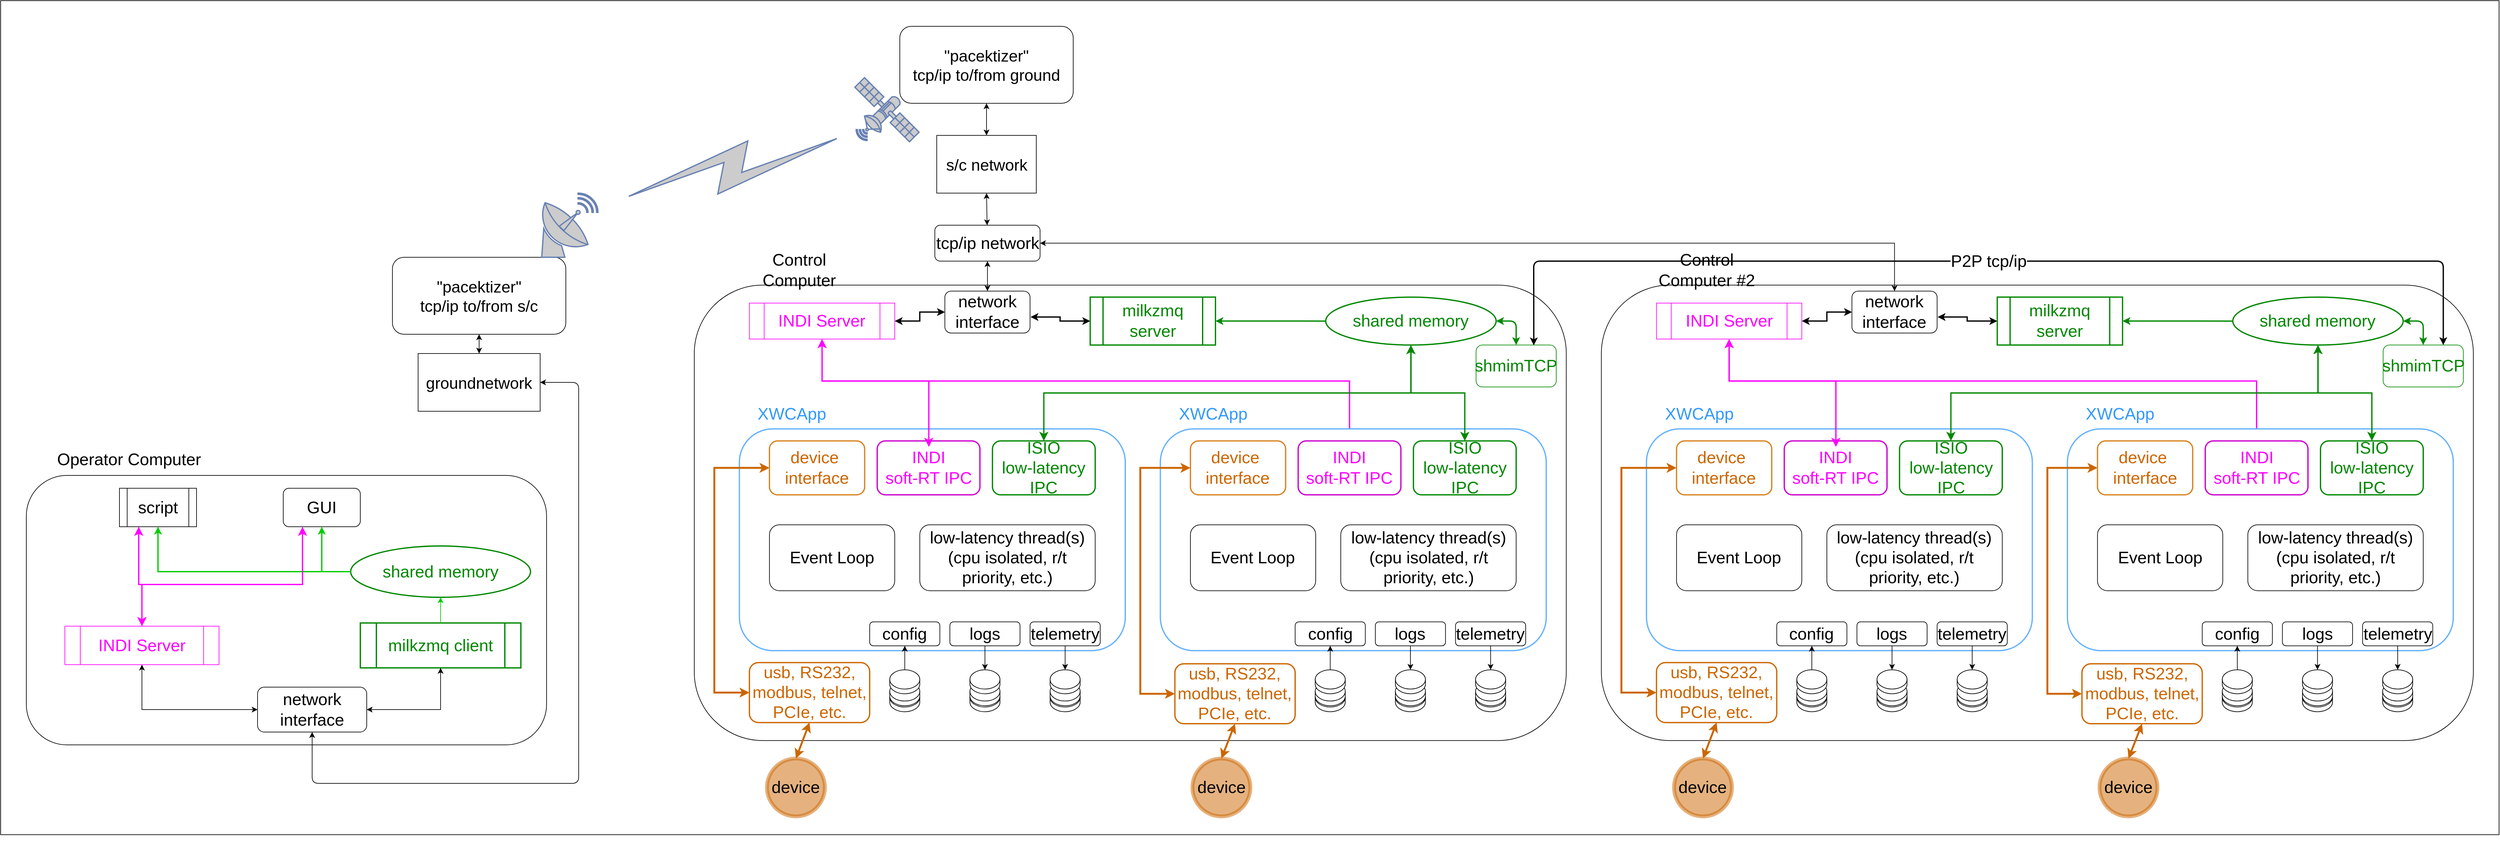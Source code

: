 <mxfile>
    <diagram id="Id8QEfdz1PkLzNvXvWUs" name="Page-1">
        <mxGraphModel dx="4196" dy="1368" grid="1" gridSize="10" guides="1" tooltips="1" connect="1" arrows="1" fold="1" page="1" pageScale="1" pageWidth="850" pageHeight="1100" math="0" shadow="0">
            <root>
                <mxCell id="0"/>
                <mxCell id="1" parent="0"/>
                <mxCell id="493" value="" style="rounded=0;whiteSpace=wrap;html=1;fontSize=10;" vertex="1" parent="1">
                    <mxGeometry x="-1310" y="190" width="3890" height="1300" as="geometry"/>
                </mxCell>
                <mxCell id="2" value="&lt;font style=&quot;font-size: 25px;&quot;&gt;&quot;pacektizer&quot;&lt;br style=&quot;font-size: 25px;&quot;&gt;tcp/ip to/from s/c&lt;/font&gt;" style="rounded=1;whiteSpace=wrap;html=1;fontSize=25;" vertex="1" parent="1">
                    <mxGeometry x="-700" y="590" width="270" height="120" as="geometry"/>
                </mxCell>
                <mxCell id="3" value="s/c network" style="rounded=0;whiteSpace=wrap;html=1;fontSize=25;" vertex="1" parent="1">
                    <mxGeometry x="147.5" y="400" width="155" height="90" as="geometry"/>
                </mxCell>
                <mxCell id="4" value="" style="fontColor=#0066CC;verticalAlign=top;verticalLabelPosition=bottom;labelPosition=center;align=center;html=1;outlineConnect=0;fillColor=#CCCCCC;strokeColor=#6881B3;gradientColor=none;gradientDirection=north;strokeWidth=2;shape=mxgraph.networks.satellite_dish;fontSize=15;" vertex="1" parent="1">
                    <mxGeometry x="-470" y="490" width="90" height="100" as="geometry"/>
                </mxCell>
                <mxCell id="5" value="" style="fontColor=#0066CC;verticalAlign=top;verticalLabelPosition=bottom;labelPosition=center;align=center;html=1;outlineConnect=0;fillColor=#CCCCCC;strokeColor=#6881B3;gradientColor=none;gradientDirection=north;strokeWidth=2;shape=mxgraph.networks.satellite;fontSize=15;" vertex="1" parent="1">
                    <mxGeometry x="20" y="310" width="100" height="100" as="geometry"/>
                </mxCell>
                <mxCell id="6" value="&lt;font style=&quot;font-size: 25px;&quot;&gt;&quot;pacektizer&quot;&lt;br style=&quot;font-size: 25px;&quot;&gt;tcp/ip to/from ground&lt;/font&gt;" style="rounded=1;whiteSpace=wrap;html=1;fontSize=25;" vertex="1" parent="1">
                    <mxGeometry x="90" y="230" width="270" height="120" as="geometry"/>
                </mxCell>
                <mxCell id="7" value="groundnetwork" style="rounded=0;whiteSpace=wrap;html=1;fontSize=25;" vertex="1" parent="1">
                    <mxGeometry x="-660" y="740" width="190" height="90" as="geometry"/>
                </mxCell>
                <mxCell id="328" value="" style="group" vertex="1" connectable="0" parent="1">
                    <mxGeometry x="-1270" y="890" width="810" height="460" as="geometry"/>
                </mxCell>
                <mxCell id="329" value="" style="rounded=1;whiteSpace=wrap;html=1;" vertex="1" parent="328">
                    <mxGeometry y="40" width="810" height="420" as="geometry"/>
                </mxCell>
                <mxCell id="330" value="&lt;font style=&quot;font-size: 26px;&quot;&gt;network&lt;/font&gt;&lt;div&gt;&lt;font style=&quot;font-size: 26px;&quot;&gt;interface&lt;/font&gt;&lt;/div&gt;" style="rounded=1;whiteSpace=wrap;html=1;" vertex="1" parent="328">
                    <mxGeometry x="360" y="370" width="170" height="70" as="geometry"/>
                </mxCell>
                <mxCell id="331" value="&lt;font color=&quot;#ff00ff&quot; style=&quot;font-size: 26px;&quot;&gt;INDI Server&lt;/font&gt;" style="shape=process;whiteSpace=wrap;html=1;backgroundOutline=1;strokeColor=#FF00FF;" vertex="1" parent="328">
                    <mxGeometry x="60" y="275" width="240" height="60" as="geometry"/>
                </mxCell>
                <mxCell id="332" value="&lt;font style=&quot;font-size: 26px;&quot; color=&quot;#008700&quot;&gt;milkzmq client&lt;/font&gt;" style="shape=process;whiteSpace=wrap;html=1;backgroundOutline=1;strokeColor=#008700;strokeWidth=2;" vertex="1" parent="328">
                    <mxGeometry x="520" y="270" width="250" height="70" as="geometry"/>
                </mxCell>
                <mxCell id="333" value="&lt;font color=&quot;#008700&quot; style=&quot;font-size: 26px;&quot;&gt;shared memory&lt;/font&gt;" style="ellipse;whiteSpace=wrap;html=1;strokeWidth=2;strokeColor=#008700;" vertex="1" parent="328">
                    <mxGeometry x="505" y="150" width="280" height="80" as="geometry"/>
                </mxCell>
                <mxCell id="334" value="&lt;font style=&quot;font-size: 26px;&quot;&gt;Operator Computer&lt;/font&gt;" style="text;html=1;align=center;verticalAlign=middle;whiteSpace=wrap;rounded=0;" vertex="1" parent="328">
                    <mxGeometry x="30" width="260" height="30" as="geometry"/>
                </mxCell>
                <mxCell id="335" value="" style="endArrow=classic;startArrow=classic;html=1;rounded=0;exitX=1;exitY=0.5;exitDx=0;exitDy=0;entryX=0.5;entryY=1;entryDx=0;entryDy=0;" edge="1" parent="328" source="330" target="332">
                    <mxGeometry width="50" height="50" relative="1" as="geometry">
                        <mxPoint x="455" y="520" as="sourcePoint"/>
                        <mxPoint x="455" y="450" as="targetPoint"/>
                        <Array as="points">
                            <mxPoint x="645" y="405"/>
                        </Array>
                    </mxGeometry>
                </mxCell>
                <mxCell id="336" value="" style="endArrow=classic;startArrow=classic;html=1;rounded=0;exitX=0;exitY=0.5;exitDx=0;exitDy=0;entryX=0.5;entryY=1;entryDx=0;entryDy=0;" edge="1" parent="328" source="330" target="331">
                    <mxGeometry width="50" height="50" relative="1" as="geometry">
                        <mxPoint x="540" y="415" as="sourcePoint"/>
                        <mxPoint x="655" y="350" as="targetPoint"/>
                        <Array as="points">
                            <mxPoint x="180" y="405"/>
                        </Array>
                    </mxGeometry>
                </mxCell>
                <mxCell id="337" value="" style="endArrow=classic;startArrow=none;html=1;rounded=0;entryX=0.5;entryY=1;entryDx=0;entryDy=0;strokeColor=#00CC00;startFill=0;" edge="1" parent="328" source="332" target="333">
                    <mxGeometry width="50" height="50" relative="1" as="geometry">
                        <mxPoint x="790" y="590" as="sourcePoint"/>
                        <mxPoint x="840" y="540" as="targetPoint"/>
                    </mxGeometry>
                </mxCell>
                <mxCell id="338" value="&lt;font style=&quot;font-size: 26px;&quot;&gt;GUI&lt;/font&gt;" style="rounded=1;whiteSpace=wrap;html=1;" vertex="1" parent="328">
                    <mxGeometry x="400" y="60" width="120" height="60" as="geometry"/>
                </mxCell>
                <mxCell id="339" value="&lt;font style=&quot;font-size: 26px;&quot;&gt;script&lt;/font&gt;" style="shape=process;whiteSpace=wrap;html=1;backgroundOutline=1;" vertex="1" parent="328">
                    <mxGeometry x="145" y="60" width="120" height="60" as="geometry"/>
                </mxCell>
                <mxCell id="340" value="" style="endArrow=classic;startArrow=none;html=1;rounded=0;entryX=0.5;entryY=1;entryDx=0;entryDy=0;strokeColor=#00CC00;startFill=0;exitX=0;exitY=0.5;exitDx=0;exitDy=0;fillColor=#008a00;strokeWidth=2;" edge="1" parent="328" source="333">
                    <mxGeometry width="50" height="50" relative="1" as="geometry">
                        <mxPoint x="500" y="190" as="sourcePoint"/>
                        <mxPoint x="460" y="120" as="targetPoint"/>
                        <Array as="points">
                            <mxPoint x="460" y="190"/>
                        </Array>
                    </mxGeometry>
                </mxCell>
                <mxCell id="341" value="" style="endArrow=classic;startArrow=none;html=1;rounded=0;entryX=0.5;entryY=1;entryDx=0;entryDy=0;strokeColor=#00CC00;startFill=0;exitX=0;exitY=0.5;exitDx=0;exitDy=0;strokeWidth=2;" edge="1" parent="328" source="333" target="339">
                    <mxGeometry width="50" height="50" relative="1" as="geometry">
                        <mxPoint x="500" y="190" as="sourcePoint"/>
                        <mxPoint x="470" y="130" as="targetPoint"/>
                        <Array as="points">
                            <mxPoint x="205" y="190"/>
                        </Array>
                    </mxGeometry>
                </mxCell>
                <mxCell id="342" value="" style="edgeStyle=elbowEdgeStyle;elbow=vertical;endArrow=classic;html=1;curved=0;rounded=0;endSize=8;startSize=8;entryX=0.25;entryY=1;entryDx=0;entryDy=0;strokeColor=#FF00FF;strokeWidth=2;startArrow=classic;startFill=1;exitX=0.5;exitY=0;exitDx=0;exitDy=0;" edge="1" parent="328" source="331" target="339">
                    <mxGeometry width="50" height="50" relative="1" as="geometry">
                        <mxPoint x="416.5" y="300" as="sourcePoint"/>
                        <mxPoint x="203.5" y="120" as="targetPoint"/>
                        <Array as="points">
                            <mxPoint x="190" y="210"/>
                        </Array>
                    </mxGeometry>
                </mxCell>
                <mxCell id="343" value="" style="edgeStyle=elbowEdgeStyle;elbow=vertical;endArrow=classic;html=1;curved=0;rounded=0;endSize=8;startSize=8;entryX=0.25;entryY=1;entryDx=0;entryDy=0;strokeColor=#FF00FF;strokeWidth=2;startArrow=classic;startFill=1;exitX=0.5;exitY=0;exitDx=0;exitDy=0;" edge="1" parent="328" source="331" target="338">
                    <mxGeometry width="50" height="50" relative="1" as="geometry">
                        <mxPoint x="215" y="285" as="sourcePoint"/>
                        <mxPoint x="185" y="130" as="targetPoint"/>
                        <Array as="points">
                            <mxPoint x="320" y="210"/>
                        </Array>
                    </mxGeometry>
                </mxCell>
                <mxCell id="344" value="" style="endArrow=classic;startArrow=classic;html=1;fontSize=25;exitX=0.5;exitY=1;exitDx=0;exitDy=0;entryX=1;entryY=0.5;entryDx=0;entryDy=0;" edge="1" parent="1" source="330" target="7">
                    <mxGeometry width="50" height="50" relative="1" as="geometry">
                        <mxPoint x="-290" y="930" as="sourcePoint"/>
                        <mxPoint x="-240" y="880" as="targetPoint"/>
                        <Array as="points">
                            <mxPoint x="-825" y="1410"/>
                            <mxPoint x="-410" y="1410"/>
                            <mxPoint x="-410" y="1080"/>
                            <mxPoint x="-410" y="785"/>
                        </Array>
                    </mxGeometry>
                </mxCell>
                <mxCell id="345" value="" style="endArrow=classic;startArrow=classic;html=1;fontSize=25;entryX=0.5;entryY=1;entryDx=0;entryDy=0;" edge="1" parent="1" source="7" target="2">
                    <mxGeometry width="50" height="50" relative="1" as="geometry">
                        <mxPoint x="-290" y="930" as="sourcePoint"/>
                        <mxPoint x="-240" y="880" as="targetPoint"/>
                    </mxGeometry>
                </mxCell>
                <mxCell id="346" value="" style="endArrow=classic;startArrow=classic;html=1;fontSize=25;entryX=0.5;entryY=1;entryDx=0;entryDy=0;exitX=0.5;exitY=0;exitDx=0;exitDy=0;" edge="1" parent="1" source="3" target="6">
                    <mxGeometry width="50" height="50" relative="1" as="geometry">
                        <mxPoint x="-290" y="800" as="sourcePoint"/>
                        <mxPoint x="-240" y="750" as="targetPoint"/>
                    </mxGeometry>
                </mxCell>
                <mxCell id="347" value="" style="group;fontSize=10;" vertex="1" connectable="0" parent="1">
                    <mxGeometry x="-230" y="540" width="2770" height="990" as="geometry"/>
                </mxCell>
                <mxCell id="348" value="" style="rounded=1;whiteSpace=wrap;html=1;" vertex="1" parent="347">
                    <mxGeometry y="93.396" width="1357.69" height="709.811" as="geometry"/>
                </mxCell>
                <mxCell id="349" value="&lt;font color=&quot;#008700&quot; style=&quot;font-size: 26px;&quot;&gt;shared memory&lt;/font&gt;" style="ellipse;whiteSpace=wrap;html=1;strokeWidth=2;strokeColor=#008700;" vertex="1" parent="347">
                    <mxGeometry x="983.155" y="112.075" width="265.296" height="74.717" as="geometry"/>
                </mxCell>
                <mxCell id="350" value="&lt;font color=&quot;#ff00ff&quot; style=&quot;font-size: 26px;&quot;&gt;INDI Server&lt;/font&gt;" style="shape=process;whiteSpace=wrap;html=1;backgroundOutline=1;strokeColor=#FF00FF;" vertex="1" parent="347">
                    <mxGeometry x="85.831" y="121.415" width="226.282" height="56.038" as="geometry"/>
                </mxCell>
                <mxCell id="351" value="" style="edgeStyle=elbowEdgeStyle;elbow=vertical;endArrow=classic;html=1;curved=0;rounded=0;endSize=8;startSize=8;entryX=0.5;entryY=1;entryDx=0;entryDy=0;strokeColor=#FF00FF;strokeWidth=2;startArrow=classic;startFill=1;" edge="1" parent="347" source="363" target="350">
                    <mxGeometry width="50" height="50" relative="1" as="geometry">
                        <mxPoint x="920.732" y="289.528" as="sourcePoint"/>
                        <mxPoint x="944.141" y="168.113" as="targetPoint"/>
                        <Array as="points">
                            <mxPoint x="936.338" y="242.83"/>
                        </Array>
                    </mxGeometry>
                </mxCell>
                <mxCell id="352" style="edgeStyle=orthogonalEdgeStyle;rounded=0;orthogonalLoop=1;jettySize=auto;html=1;exitX=1;exitY=0.5;exitDx=0;exitDy=0;startArrow=classic;startFill=1;strokeColor=#008700;strokeWidth=2;endArrow=none;endFill=0;" edge="1" parent="347" source="353" target="349">
                    <mxGeometry relative="1" as="geometry"/>
                </mxCell>
                <mxCell id="353" value="&lt;font style=&quot;font-size: 26px;&quot; color=&quot;#008700&quot;&gt;milkzmq server&lt;/font&gt;" style="shape=process;whiteSpace=wrap;html=1;backgroundOutline=1;strokeColor=#008700;strokeWidth=2;" vertex="1" parent="347">
                    <mxGeometry x="616.423" y="112.075" width="195.07" height="74.717" as="geometry"/>
                </mxCell>
                <mxCell id="354" value="&lt;font style=&quot;font-size: 26px;&quot;&gt;network interface&lt;/font&gt;" style="rounded=1;whiteSpace=wrap;html=1;" vertex="1" parent="347">
                    <mxGeometry x="390.141" y="102.736" width="132.648" height="65.377" as="geometry"/>
                </mxCell>
                <mxCell id="355" style="edgeStyle=orthogonalEdgeStyle;rounded=0;orthogonalLoop=1;jettySize=auto;html=1;exitX=1;exitY=0.5;exitDx=0;exitDy=0;entryX=0;entryY=0.5;entryDx=0;entryDy=0;startArrow=classic;startFill=1;strokeWidth=2;" edge="1" parent="347" source="350" target="354">
                    <mxGeometry relative="1" as="geometry"/>
                </mxCell>
                <mxCell id="356" style="edgeStyle=orthogonalEdgeStyle;rounded=0;orthogonalLoop=1;jettySize=auto;html=1;exitX=0;exitY=0.5;exitDx=0;exitDy=0;entryX=1.006;entryY=0.617;entryDx=0;entryDy=0;entryPerimeter=0;startArrow=classic;startFill=1;strokeWidth=2;" edge="1" parent="347" source="353" target="354">
                    <mxGeometry relative="1" as="geometry"/>
                </mxCell>
                <mxCell id="357" value="" style="group" vertex="1" connectable="0" parent="347">
                    <mxGeometry x="694.451" y="280.189" width="632.028" height="709.811" as="geometry"/>
                </mxCell>
                <mxCell id="358" value="&lt;font style=&quot;font-size: 26px;&quot;&gt;device&lt;/font&gt;" style="ellipse;whiteSpace=wrap;html=1;aspect=fixed;fillColor=#CC6600;strokeColor=#CC6600;fillStyle=solid;opacity=50;strokeWidth=6;" vertex="1" parent="357">
                    <mxGeometry x="81.149" y="551.038" width="90.237" height="90.237" as="geometry"/>
                </mxCell>
                <mxCell id="359" value="" style="endArrow=classic;startArrow=classic;html=1;rounded=0;exitX=0.5;exitY=0;exitDx=0;exitDy=0;entryX=0.5;entryY=1;entryDx=0;entryDy=0;fontColor=#CC6600;strokeColor=#CC6600;strokeWidth=3;" edge="1" parent="357" source="358" target="367">
                    <mxGeometry width="50" height="50" relative="1" as="geometry">
                        <mxPoint x="366.732" y="158.774" as="sourcePoint"/>
                        <mxPoint x="405.746" y="112.075" as="targetPoint"/>
                    </mxGeometry>
                </mxCell>
                <mxCell id="360" value="" style="shape=cylinder3;whiteSpace=wrap;html=1;boundedLbl=1;backgroundOutline=1;size=15;" vertex="1" parent="357">
                    <mxGeometry x="272.318" y="440.83" width="46.817" height="37.358" as="geometry"/>
                </mxCell>
                <mxCell id="361" value="" style="rounded=1;whiteSpace=wrap;html=1;strokeWidth=2;strokeColor=#66B2FF;" vertex="1" parent="357">
                    <mxGeometry x="31.211" y="37.358" width="600.817" height="345.566" as="geometry"/>
                </mxCell>
                <mxCell id="362" value="&lt;font color=&quot;#cc6600&quot; style=&quot;font-size: 26px;&quot;&gt;device&amp;nbsp;&lt;/font&gt;&lt;div style=&quot;font-size: 26px;&quot;&gt;&lt;font color=&quot;#cc6600&quot; style=&quot;font-size: 26px;&quot;&gt;interface&lt;/font&gt;&lt;/div&gt;" style="rounded=1;whiteSpace=wrap;html=1;strokeColor=#d88322;strokeWidth=2;" vertex="1" parent="357">
                    <mxGeometry x="78.028" y="56.038" width="148.254" height="84.057" as="geometry"/>
                </mxCell>
                <mxCell id="363" value="&lt;span style=&quot;font-size: 26px;&quot;&gt;&lt;font color=&quot;#ff00ff&quot;&gt;INDI&lt;/font&gt;&lt;/span&gt;&lt;div&gt;&lt;span style=&quot;font-size: 26px;&quot;&gt;&lt;font color=&quot;#ff00ff&quot;&gt;soft-RT IPC&lt;/font&gt;&lt;/span&gt;&lt;/div&gt;" style="rounded=1;whiteSpace=wrap;html=1;strokeColor=#CC00CC;strokeWidth=2;" vertex="1" parent="357">
                    <mxGeometry x="245.789" y="56.038" width="159.958" height="84.057" as="geometry"/>
                </mxCell>
                <mxCell id="364" value="&lt;span style=&quot;font-size: 26px;&quot;&gt;&lt;font color=&quot;#008700&quot;&gt;ISIO&lt;/font&gt;&lt;/span&gt;&lt;div&gt;&lt;span style=&quot;font-size: 26px;&quot;&gt;&lt;font color=&quot;#008700&quot;&gt;low-latency IPC&lt;/font&gt;&lt;/span&gt;&lt;/div&gt;" style="rounded=1;whiteSpace=wrap;html=1;strokeColor=#008700;strokeWidth=2;" vertex="1" parent="357">
                    <mxGeometry x="425.254" y="56.038" width="159.958" height="84.057" as="geometry"/>
                </mxCell>
                <mxCell id="365" value="&lt;font style=&quot;font-size: 26px;&quot;&gt;Event Loop&lt;/font&gt;" style="rounded=1;whiteSpace=wrap;html=1;" vertex="1" parent="357">
                    <mxGeometry x="78.028" y="186.792" width="195.07" height="102.736" as="geometry"/>
                </mxCell>
                <mxCell id="366" value="&lt;font style=&quot;font-size: 26px;&quot;&gt;low-latency thread(s)&lt;/font&gt;&lt;div&gt;&lt;font style=&quot;font-size: 26px;&quot;&gt;(cpu isolated, r/t priority, etc.)&lt;/font&gt;&lt;/div&gt;" style="rounded=1;whiteSpace=wrap;html=1;" vertex="1" parent="357">
                    <mxGeometry x="312.113" y="186.792" width="273.099" height="102.736" as="geometry"/>
                </mxCell>
                <mxCell id="367" value="&lt;font style=&quot;font-size: 26px;&quot;&gt;usb, RS232, modbus, telnet, PCIe, etc.&lt;/font&gt;" style="rounded=1;whiteSpace=wrap;html=1;strokeColor=#CC6600;strokeWidth=2;fontColor=#CC6600;" vertex="1" parent="357">
                    <mxGeometry x="53.839" y="403.472" width="187.268" height="93.396" as="geometry"/>
                </mxCell>
                <mxCell id="368" value="" style="endArrow=classic;startArrow=classic;html=1;rounded=0;entryX=0;entryY=0.5;entryDx=0;entryDy=0;exitX=0;exitY=0.5;exitDx=0;exitDy=0;strokeColor=#CC6600;strokeWidth=3;" edge="1" parent="357" source="367" target="362">
                    <mxGeometry width="50" height="50" relative="1" as="geometry">
                        <mxPoint x="351.127" y="158.774" as="sourcePoint"/>
                        <mxPoint x="390.141" y="112.075" as="targetPoint"/>
                        <Array as="points">
                            <mxPoint y="450.17"/>
                            <mxPoint y="98.066"/>
                        </Array>
                    </mxGeometry>
                </mxCell>
                <mxCell id="369" value="&lt;font style=&quot;font-size: 26px;&quot;&gt;config&lt;/font&gt;" style="rounded=1;whiteSpace=wrap;html=1;" vertex="1" parent="357">
                    <mxGeometry x="241.107" y="338.094" width="109.239" height="37.358" as="geometry"/>
                </mxCell>
                <mxCell id="370" value="&lt;font style=&quot;font-size: 26px;&quot;&gt;logs&lt;/font&gt;&lt;span style=&quot;color: rgba(0, 0, 0, 0); font-family: monospace; font-size: 0px; text-align: start; text-wrap: nowrap;&quot;&gt;%3CmxGraphModel%3E%3Croot%3E%3CmxCell%20id%3D%220%22%2F%3E%3CmxCell%20id%3D%221%22%20parent%3D%220%22%2F%3E%3CmxCell%20id%3D%222%22%20value%3D%22%26lt%3Bfont%20style%3D%26quot%3Bfont-size%3A%2026px%3B%26quot%3B%26gt%3Bconfig%26lt%3B%2Ffont%26gt%3B%22%20style%3D%22rounded%3D1%3BwhiteSpace%3Dwrap%3Bhtml%3D1%3B%22%20vertex%3D%221%22%20parent%3D%221%22%3E%3CmxGeometry%20x%3D%22-30%22%20y%3D%22740%22%20width%3D%22140%22%20height%3D%2240%22%20as%3D%22geometry%22%2F%3E%3C%2FmxCell%3E%3C%2Froot%3E%3C%2FmxGraphModel%3E&lt;/span&gt;" style="rounded=1;whiteSpace=wrap;html=1;" vertex="1" parent="357">
                    <mxGeometry x="365.952" y="338.094" width="109.239" height="37.358" as="geometry"/>
                </mxCell>
                <mxCell id="371" value="&lt;span style=&quot;font-size: 26px;&quot;&gt;telemetry&lt;/span&gt;" style="rounded=1;whiteSpace=wrap;html=1;" vertex="1" parent="357">
                    <mxGeometry x="490.797" y="338.094" width="109.239" height="37.358" as="geometry"/>
                </mxCell>
                <mxCell id="372" value="" style="shape=cylinder3;whiteSpace=wrap;html=1;boundedLbl=1;backgroundOutline=1;size=15;" vertex="1" parent="357">
                    <mxGeometry x="272.318" y="431.491" width="46.817" height="37.358" as="geometry"/>
                </mxCell>
                <mxCell id="373" value="" style="shape=cylinder3;whiteSpace=wrap;html=1;boundedLbl=1;backgroundOutline=1;size=15;" vertex="1" parent="357">
                    <mxGeometry x="272.318" y="412.811" width="46.817" height="37.358" as="geometry"/>
                </mxCell>
                <mxCell id="374" value="" style="shape=cylinder3;whiteSpace=wrap;html=1;boundedLbl=1;backgroundOutline=1;size=15;" vertex="1" parent="357">
                    <mxGeometry x="397.163" y="440.83" width="46.817" height="37.358" as="geometry"/>
                </mxCell>
                <mxCell id="375" value="" style="shape=cylinder3;whiteSpace=wrap;html=1;boundedLbl=1;backgroundOutline=1;size=15;" vertex="1" parent="357">
                    <mxGeometry x="397.163" y="431.491" width="46.817" height="37.358" as="geometry"/>
                </mxCell>
                <mxCell id="376" value="" style="shape=cylinder3;whiteSpace=wrap;html=1;boundedLbl=1;backgroundOutline=1;size=15;" vertex="1" parent="357">
                    <mxGeometry x="397.163" y="412.811" width="46.817" height="37.358" as="geometry"/>
                </mxCell>
                <mxCell id="377" value="" style="shape=cylinder3;whiteSpace=wrap;html=1;boundedLbl=1;backgroundOutline=1;size=15;" vertex="1" parent="357">
                    <mxGeometry x="522.008" y="440.83" width="46.817" height="37.358" as="geometry"/>
                </mxCell>
                <mxCell id="378" value="" style="shape=cylinder3;whiteSpace=wrap;html=1;boundedLbl=1;backgroundOutline=1;size=15;" vertex="1" parent="357">
                    <mxGeometry x="522.008" y="431.491" width="46.817" height="37.358" as="geometry"/>
                </mxCell>
                <mxCell id="379" value="" style="shape=cylinder3;whiteSpace=wrap;html=1;boundedLbl=1;backgroundOutline=1;size=15;" vertex="1" parent="357">
                    <mxGeometry x="522.008" y="412.811" width="46.817" height="37.358" as="geometry"/>
                </mxCell>
                <mxCell id="380" value="" style="endArrow=classic;html=1;rounded=0;exitX=0.5;exitY=0;exitDx=0;exitDy=0;exitPerimeter=0;entryX=0.5;entryY=1;entryDx=0;entryDy=0;" edge="1" parent="357" source="373" target="369">
                    <mxGeometry width="50" height="50" relative="1" as="geometry">
                        <mxPoint x="522.008" y="113.943" as="sourcePoint"/>
                        <mxPoint x="561.023" y="67.245" as="targetPoint"/>
                    </mxGeometry>
                </mxCell>
                <mxCell id="381" value="" style="endArrow=classic;html=1;rounded=0;exitX=0.5;exitY=1;exitDx=0;exitDy=0;entryX=0.5;entryY=0;entryDx=0;entryDy=0;entryPerimeter=0;" edge="1" parent="357" source="370" target="376">
                    <mxGeometry width="50" height="50" relative="1" as="geometry">
                        <mxPoint x="303.53" y="422.151" as="sourcePoint"/>
                        <mxPoint x="303.53" y="384.792" as="targetPoint"/>
                    </mxGeometry>
                </mxCell>
                <mxCell id="382" value="" style="endArrow=classic;html=1;rounded=0;exitX=0.5;exitY=1;exitDx=0;exitDy=0;entryX=0.5;entryY=0;entryDx=0;entryDy=0;entryPerimeter=0;" edge="1" parent="357" source="371" target="379">
                    <mxGeometry width="50" height="50" relative="1" as="geometry">
                        <mxPoint x="522.008" y="113.943" as="sourcePoint"/>
                        <mxPoint x="545.417" y="403.472" as="targetPoint"/>
                    </mxGeometry>
                </mxCell>
                <mxCell id="383" value="XWCApp" style="text;html=1;align=center;verticalAlign=middle;whiteSpace=wrap;rounded=0;fontSize=26;fontColor=#3399FF;" vertex="1" parent="357">
                    <mxGeometry x="70.225" width="85.831" height="28.019" as="geometry"/>
                </mxCell>
                <mxCell id="384" value="" style="group" vertex="1" connectable="0" parent="347">
                    <mxGeometry x="31.211" y="280.189" width="639.831" height="709.811" as="geometry"/>
                </mxCell>
                <mxCell id="385" value="&lt;font style=&quot;font-size: 26px;&quot;&gt;device&lt;/font&gt;" style="ellipse;whiteSpace=wrap;html=1;aspect=fixed;fillColor=#CC6600;strokeColor=#CC6600;fillStyle=solid;opacity=50;strokeWidth=6;" vertex="1" parent="384">
                    <mxGeometry x="81.93" y="551.038" width="90.237" height="90.237" as="geometry"/>
                </mxCell>
                <mxCell id="386" value="" style="endArrow=classic;startArrow=classic;html=1;rounded=0;exitX=0.5;exitY=0;exitDx=0;exitDy=0;entryX=0.5;entryY=1;entryDx=0;entryDy=0;fontColor=#CC6600;strokeColor=#CC6600;strokeWidth=3;" edge="1" parent="384" source="385" target="394">
                    <mxGeometry width="50" height="50" relative="1" as="geometry">
                        <mxPoint x="358.93" y="158.774" as="sourcePoint"/>
                        <mxPoint x="397.944" y="112.075" as="targetPoint"/>
                    </mxGeometry>
                </mxCell>
                <mxCell id="387" value="" style="shape=cylinder3;whiteSpace=wrap;html=1;boundedLbl=1;backgroundOutline=1;size=15;" vertex="1" parent="384">
                    <mxGeometry x="273.099" y="440.83" width="46.817" height="37.358" as="geometry"/>
                </mxCell>
                <mxCell id="388" value="" style="rounded=1;whiteSpace=wrap;html=1;strokeWidth=2;strokeColor=#66B2FF;" vertex="1" parent="384">
                    <mxGeometry x="39.014" y="37.358" width="600.817" height="345.566" as="geometry"/>
                </mxCell>
                <mxCell id="389" value="&lt;font color=&quot;#cc6600&quot; style=&quot;font-size: 26px;&quot;&gt;device&amp;nbsp;&lt;/font&gt;&lt;div style=&quot;font-size: 26px;&quot;&gt;&lt;font color=&quot;#cc6600&quot; style=&quot;font-size: 26px;&quot;&gt;interface&lt;/font&gt;&lt;/div&gt;" style="rounded=1;whiteSpace=wrap;html=1;strokeColor=#d88322;strokeWidth=2;" vertex="1" parent="384">
                    <mxGeometry x="85.831" y="56.038" width="148.254" height="84.057" as="geometry"/>
                </mxCell>
                <mxCell id="390" value="&lt;span style=&quot;font-size: 26px;&quot;&gt;&lt;font color=&quot;#ff00ff&quot;&gt;INDI&lt;/font&gt;&lt;/span&gt;&lt;div&gt;&lt;span style=&quot;font-size: 26px;&quot;&gt;&lt;font color=&quot;#ff00ff&quot;&gt;soft-RT IPC&lt;/font&gt;&lt;/span&gt;&lt;/div&gt;" style="rounded=1;whiteSpace=wrap;html=1;strokeColor=#CC00CC;strokeWidth=2;" vertex="1" parent="384">
                    <mxGeometry x="253.592" y="56.038" width="159.958" height="84.057" as="geometry"/>
                </mxCell>
                <mxCell id="391" value="&lt;span style=&quot;font-size: 26px;&quot;&gt;&lt;font color=&quot;#008700&quot;&gt;ISIO&lt;/font&gt;&lt;/span&gt;&lt;div&gt;&lt;span style=&quot;font-size: 26px;&quot;&gt;&lt;font color=&quot;#008700&quot;&gt;low-latency IPC&lt;/font&gt;&lt;/span&gt;&lt;/div&gt;" style="rounded=1;whiteSpace=wrap;html=1;strokeColor=#008700;strokeWidth=2;" vertex="1" parent="384">
                    <mxGeometry x="433.056" y="56.038" width="159.958" height="84.057" as="geometry"/>
                </mxCell>
                <mxCell id="392" value="&lt;font style=&quot;font-size: 26px;&quot;&gt;Event Loop&lt;/font&gt;" style="rounded=1;whiteSpace=wrap;html=1;" vertex="1" parent="384">
                    <mxGeometry x="85.831" y="186.792" width="195.07" height="102.736" as="geometry"/>
                </mxCell>
                <mxCell id="393" value="&lt;font style=&quot;font-size: 26px;&quot;&gt;low-latency thread(s)&lt;/font&gt;&lt;div&gt;&lt;font style=&quot;font-size: 26px;&quot;&gt;(cpu isolated, r/t priority, etc.)&lt;/font&gt;&lt;/div&gt;" style="rounded=1;whiteSpace=wrap;html=1;" vertex="1" parent="384">
                    <mxGeometry x="319.915" y="186.792" width="273.099" height="102.736" as="geometry"/>
                </mxCell>
                <mxCell id="394" value="&lt;font style=&quot;font-size: 26px;&quot;&gt;usb, RS232, modbus, telnet, PCIe, etc.&lt;/font&gt;" style="rounded=1;whiteSpace=wrap;html=1;strokeColor=#CC6600;strokeWidth=2;fontColor=#CC6600;" vertex="1" parent="384">
                    <mxGeometry x="54.62" y="401.604" width="187.268" height="93.396" as="geometry"/>
                </mxCell>
                <mxCell id="395" value="" style="endArrow=classic;startArrow=classic;html=1;rounded=0;entryX=0;entryY=0.5;entryDx=0;entryDy=0;exitX=0;exitY=0.5;exitDx=0;exitDy=0;strokeColor=#CC6600;strokeWidth=3;" edge="1" parent="384" source="394" target="389">
                    <mxGeometry width="50" height="50" relative="1" as="geometry">
                        <mxPoint x="358.93" y="158.774" as="sourcePoint"/>
                        <mxPoint x="397.944" y="112.075" as="targetPoint"/>
                        <Array as="points">
                            <mxPoint y="448.302"/>
                            <mxPoint y="98.066"/>
                        </Array>
                    </mxGeometry>
                </mxCell>
                <mxCell id="396" value="&lt;font style=&quot;font-size: 26px;&quot;&gt;config&lt;/font&gt;" style="rounded=1;whiteSpace=wrap;html=1;" vertex="1" parent="384">
                    <mxGeometry x="241.887" y="338.094" width="109.239" height="37.358" as="geometry"/>
                </mxCell>
                <mxCell id="397" value="&lt;font style=&quot;font-size: 26px;&quot;&gt;logs&lt;/font&gt;&lt;span style=&quot;color: rgba(0, 0, 0, 0); font-family: monospace; font-size: 0px; text-align: start; text-wrap: nowrap;&quot;&gt;%3CmxGraphModel%3E%3Croot%3E%3CmxCell%20id%3D%220%22%2F%3E%3CmxCell%20id%3D%221%22%20parent%3D%220%22%2F%3E%3CmxCell%20id%3D%222%22%20value%3D%22%26lt%3Bfont%20style%3D%26quot%3Bfont-size%3A%2026px%3B%26quot%3B%26gt%3Bconfig%26lt%3B%2Ffont%26gt%3B%22%20style%3D%22rounded%3D1%3BwhiteSpace%3Dwrap%3Bhtml%3D1%3B%22%20vertex%3D%221%22%20parent%3D%221%22%3E%3CmxGeometry%20x%3D%22-30%22%20y%3D%22740%22%20width%3D%22140%22%20height%3D%2240%22%20as%3D%22geometry%22%2F%3E%3C%2FmxCell%3E%3C%2Froot%3E%3C%2FmxGraphModel%3E&lt;/span&gt;" style="rounded=1;whiteSpace=wrap;html=1;" vertex="1" parent="384">
                    <mxGeometry x="366.732" y="338.094" width="109.239" height="37.358" as="geometry"/>
                </mxCell>
                <mxCell id="398" value="&lt;span style=&quot;font-size: 26px;&quot;&gt;telemetry&lt;/span&gt;" style="rounded=1;whiteSpace=wrap;html=1;" vertex="1" parent="384">
                    <mxGeometry x="491.577" y="338.094" width="109.239" height="37.358" as="geometry"/>
                </mxCell>
                <mxCell id="399" value="" style="shape=cylinder3;whiteSpace=wrap;html=1;boundedLbl=1;backgroundOutline=1;size=15;" vertex="1" parent="384">
                    <mxGeometry x="273.099" y="431.491" width="46.817" height="37.358" as="geometry"/>
                </mxCell>
                <mxCell id="400" value="" style="shape=cylinder3;whiteSpace=wrap;html=1;boundedLbl=1;backgroundOutline=1;size=15;" vertex="1" parent="384">
                    <mxGeometry x="273.099" y="412.811" width="46.817" height="37.358" as="geometry"/>
                </mxCell>
                <mxCell id="401" value="" style="shape=cylinder3;whiteSpace=wrap;html=1;boundedLbl=1;backgroundOutline=1;size=15;" vertex="1" parent="384">
                    <mxGeometry x="397.944" y="440.83" width="46.817" height="37.358" as="geometry"/>
                </mxCell>
                <mxCell id="402" value="" style="shape=cylinder3;whiteSpace=wrap;html=1;boundedLbl=1;backgroundOutline=1;size=15;" vertex="1" parent="384">
                    <mxGeometry x="397.944" y="431.491" width="46.817" height="37.358" as="geometry"/>
                </mxCell>
                <mxCell id="403" value="" style="shape=cylinder3;whiteSpace=wrap;html=1;boundedLbl=1;backgroundOutline=1;size=15;" vertex="1" parent="384">
                    <mxGeometry x="397.944" y="412.811" width="46.817" height="37.358" as="geometry"/>
                </mxCell>
                <mxCell id="404" value="" style="shape=cylinder3;whiteSpace=wrap;html=1;boundedLbl=1;backgroundOutline=1;size=15;" vertex="1" parent="384">
                    <mxGeometry x="522.789" y="440.83" width="46.817" height="37.358" as="geometry"/>
                </mxCell>
                <mxCell id="405" value="" style="shape=cylinder3;whiteSpace=wrap;html=1;boundedLbl=1;backgroundOutline=1;size=15;" vertex="1" parent="384">
                    <mxGeometry x="522.789" y="431.491" width="46.817" height="37.358" as="geometry"/>
                </mxCell>
                <mxCell id="406" value="" style="shape=cylinder3;whiteSpace=wrap;html=1;boundedLbl=1;backgroundOutline=1;size=15;" vertex="1" parent="384">
                    <mxGeometry x="522.789" y="412.811" width="46.817" height="37.358" as="geometry"/>
                </mxCell>
                <mxCell id="407" value="" style="endArrow=classic;html=1;rounded=0;exitX=0.5;exitY=0;exitDx=0;exitDy=0;exitPerimeter=0;entryX=0.5;entryY=1;entryDx=0;entryDy=0;" edge="1" parent="384" source="400" target="396">
                    <mxGeometry width="50" height="50" relative="1" as="geometry">
                        <mxPoint x="522.789" y="113.943" as="sourcePoint"/>
                        <mxPoint x="561.803" y="67.245" as="targetPoint"/>
                    </mxGeometry>
                </mxCell>
                <mxCell id="408" value="" style="endArrow=classic;html=1;rounded=0;exitX=0.5;exitY=1;exitDx=0;exitDy=0;entryX=0.5;entryY=0;entryDx=0;entryDy=0;entryPerimeter=0;" edge="1" parent="384" source="397" target="403">
                    <mxGeometry width="50" height="50" relative="1" as="geometry">
                        <mxPoint x="304.31" y="422.151" as="sourcePoint"/>
                        <mxPoint x="304.31" y="384.792" as="targetPoint"/>
                    </mxGeometry>
                </mxCell>
                <mxCell id="409" value="" style="endArrow=classic;html=1;rounded=0;exitX=0.5;exitY=1;exitDx=0;exitDy=0;entryX=0.5;entryY=0;entryDx=0;entryDy=0;entryPerimeter=0;" edge="1" parent="384" source="398" target="406">
                    <mxGeometry width="50" height="50" relative="1" as="geometry">
                        <mxPoint x="522.789" y="113.943" as="sourcePoint"/>
                        <mxPoint x="546.197" y="403.472" as="targetPoint"/>
                    </mxGeometry>
                </mxCell>
                <mxCell id="410" value="XWCApp" style="text;html=1;align=center;verticalAlign=middle;whiteSpace=wrap;rounded=0;fontSize=26;fontColor=#3399FF;" vertex="1" parent="384">
                    <mxGeometry x="78.028" width="85.831" height="28.019" as="geometry"/>
                </mxCell>
                <mxCell id="411" value="" style="edgeStyle=elbowEdgeStyle;elbow=vertical;endArrow=classic;html=1;curved=0;rounded=0;endSize=8;startSize=8;entryX=0.5;entryY=1;entryDx=0;entryDy=0;strokeColor=#FF00FF;strokeWidth=2;startArrow=classic;startFill=1;" edge="1" parent="347" target="350">
                    <mxGeometry width="50" height="50" relative="1" as="geometry">
                        <mxPoint x="365.172" y="345.566" as="sourcePoint"/>
                        <mxPoint x="202.873" y="177.453" as="targetPoint"/>
                        <Array as="points">
                            <mxPoint x="327.718" y="242.83"/>
                        </Array>
                    </mxGeometry>
                </mxCell>
                <mxCell id="412" value="" style="edgeStyle=elbowEdgeStyle;elbow=vertical;endArrow=classic;html=1;curved=0;rounded=0;endSize=8;startSize=8;startArrow=classic;startFill=1;strokeColor=#008700;strokeWidth=2;exitX=0.5;exitY=0;exitDx=0;exitDy=0;entryX=0.5;entryY=1;entryDx=0;entryDy=0;" edge="1" parent="347" source="364" target="349">
                    <mxGeometry width="50" height="50" relative="1" as="geometry">
                        <mxPoint x="692.89" y="345.566" as="sourcePoint"/>
                        <mxPoint x="1084.592" y="177.453" as="targetPoint"/>
                        <Array as="points">
                            <mxPoint x="1217.239" y="261.509"/>
                        </Array>
                    </mxGeometry>
                </mxCell>
                <mxCell id="413" value="&lt;font style=&quot;font-size: 26px;&quot;&gt;Control Computer&lt;/font&gt;" style="text;html=1;align=center;verticalAlign=middle;whiteSpace=wrap;rounded=0;" vertex="1" parent="347">
                    <mxGeometry x="62.423" y="56.038" width="202.873" height="28.019" as="geometry"/>
                </mxCell>
                <mxCell id="414" value="&lt;font style=&quot;font-size: 26px;&quot;&gt;tcp/ip network&lt;/font&gt;" style="rounded=1;whiteSpace=wrap;html=1;" vertex="1" parent="347">
                    <mxGeometry x="374.535" width="163.859" height="56.038" as="geometry"/>
                </mxCell>
                <mxCell id="415" value="" style="endArrow=classic;startArrow=classic;html=1;rounded=0;exitX=0.5;exitY=0;exitDx=0;exitDy=0;entryX=0.5;entryY=1;entryDx=0;entryDy=0;" edge="1" parent="347" source="354" target="414">
                    <mxGeometry width="50" height="50" relative="1" as="geometry">
                        <mxPoint x="585.211" y="-56.038" as="sourcePoint"/>
                        <mxPoint x="624.225" y="-102.736" as="targetPoint"/>
                    </mxGeometry>
                </mxCell>
                <mxCell id="416" value="" style="rounded=1;whiteSpace=wrap;html=1;" vertex="1" parent="347">
                    <mxGeometry x="1412.31" y="93.396" width="1357.69" height="709.811" as="geometry"/>
                </mxCell>
                <mxCell id="417" value="&lt;font color=&quot;#008700&quot; style=&quot;font-size: 26px;&quot;&gt;shared memory&lt;/font&gt;" style="ellipse;whiteSpace=wrap;html=1;strokeWidth=2;strokeColor=#008700;" vertex="1" parent="347">
                    <mxGeometry x="2395.465" y="112.075" width="265.296" height="74.717" as="geometry"/>
                </mxCell>
                <mxCell id="418" value="&lt;font color=&quot;#ff00ff&quot; style=&quot;font-size: 26px;&quot;&gt;INDI Server&lt;/font&gt;" style="shape=process;whiteSpace=wrap;html=1;backgroundOutline=1;strokeColor=#FF00FF;" vertex="1" parent="347">
                    <mxGeometry x="1498.141" y="121.415" width="226.282" height="56.038" as="geometry"/>
                </mxCell>
                <mxCell id="419" value="" style="edgeStyle=elbowEdgeStyle;elbow=vertical;endArrow=classic;html=1;curved=0;rounded=0;endSize=8;startSize=8;entryX=0.5;entryY=1;entryDx=0;entryDy=0;strokeColor=#FF00FF;strokeWidth=2;startArrow=classic;startFill=1;" edge="1" parent="347" source="430" target="418">
                    <mxGeometry width="50" height="50" relative="1" as="geometry">
                        <mxPoint x="2333.042" y="289.528" as="sourcePoint"/>
                        <mxPoint x="2356.451" y="168.113" as="targetPoint"/>
                        <Array as="points">
                            <mxPoint x="2348.648" y="242.83"/>
                        </Array>
                    </mxGeometry>
                </mxCell>
                <mxCell id="420" style="edgeStyle=orthogonalEdgeStyle;rounded=0;orthogonalLoop=1;jettySize=auto;html=1;exitX=1;exitY=0.5;exitDx=0;exitDy=0;startArrow=classic;startFill=1;strokeColor=#008700;strokeWidth=2;endArrow=none;endFill=0;" edge="1" parent="347" source="421" target="417">
                    <mxGeometry relative="1" as="geometry"/>
                </mxCell>
                <mxCell id="421" value="&lt;font style=&quot;font-size: 26px;&quot; color=&quot;#008700&quot;&gt;milkzmq server&lt;/font&gt;" style="shape=process;whiteSpace=wrap;html=1;backgroundOutline=1;strokeColor=#008700;strokeWidth=2;" vertex="1" parent="347">
                    <mxGeometry x="2028.732" y="112.075" width="195.07" height="74.717" as="geometry"/>
                </mxCell>
                <mxCell id="422" value="&lt;font style=&quot;font-size: 26px;&quot;&gt;network interface&lt;/font&gt;" style="rounded=1;whiteSpace=wrap;html=1;" vertex="1" parent="347">
                    <mxGeometry x="1802.451" y="102.736" width="132.648" height="65.377" as="geometry"/>
                </mxCell>
                <mxCell id="423" style="edgeStyle=orthogonalEdgeStyle;rounded=0;orthogonalLoop=1;jettySize=auto;html=1;exitX=0;exitY=0.5;exitDx=0;exitDy=0;entryX=1.006;entryY=0.617;entryDx=0;entryDy=0;entryPerimeter=0;startArrow=classic;startFill=1;strokeWidth=2;" edge="1" parent="347" source="421" target="422">
                    <mxGeometry relative="1" as="geometry"/>
                </mxCell>
                <mxCell id="424" value="" style="group" vertex="1" connectable="0" parent="347">
                    <mxGeometry x="2106.761" y="280.189" width="632.028" height="709.811" as="geometry"/>
                </mxCell>
                <mxCell id="425" value="&lt;font style=&quot;font-size: 26px;&quot;&gt;device&lt;/font&gt;" style="ellipse;whiteSpace=wrap;html=1;aspect=fixed;fillColor=#CC6600;strokeColor=#CC6600;fillStyle=solid;opacity=50;strokeWidth=6;" vertex="1" parent="424">
                    <mxGeometry x="81.149" y="551.038" width="90.237" height="90.237" as="geometry"/>
                </mxCell>
                <mxCell id="426" value="" style="endArrow=classic;startArrow=classic;html=1;rounded=0;exitX=0.5;exitY=0;exitDx=0;exitDy=0;entryX=0.5;entryY=1;entryDx=0;entryDy=0;fontColor=#CC6600;strokeColor=#CC6600;strokeWidth=3;" edge="1" parent="424" source="425" target="434">
                    <mxGeometry width="50" height="50" relative="1" as="geometry">
                        <mxPoint x="366.732" y="158.774" as="sourcePoint"/>
                        <mxPoint x="405.746" y="112.075" as="targetPoint"/>
                    </mxGeometry>
                </mxCell>
                <mxCell id="427" value="" style="shape=cylinder3;whiteSpace=wrap;html=1;boundedLbl=1;backgroundOutline=1;size=15;" vertex="1" parent="424">
                    <mxGeometry x="272.318" y="440.83" width="46.817" height="37.358" as="geometry"/>
                </mxCell>
                <mxCell id="428" value="" style="rounded=1;whiteSpace=wrap;html=1;strokeWidth=2;strokeColor=#66B2FF;" vertex="1" parent="424">
                    <mxGeometry x="31.211" y="37.358" width="600.817" height="345.566" as="geometry"/>
                </mxCell>
                <mxCell id="429" value="&lt;font color=&quot;#cc6600&quot; style=&quot;font-size: 26px;&quot;&gt;device&amp;nbsp;&lt;/font&gt;&lt;div style=&quot;font-size: 26px;&quot;&gt;&lt;font color=&quot;#cc6600&quot; style=&quot;font-size: 26px;&quot;&gt;interface&lt;/font&gt;&lt;/div&gt;" style="rounded=1;whiteSpace=wrap;html=1;strokeColor=#d88322;strokeWidth=2;" vertex="1" parent="424">
                    <mxGeometry x="78.028" y="56.038" width="148.254" height="84.057" as="geometry"/>
                </mxCell>
                <mxCell id="430" value="&lt;span style=&quot;font-size: 26px;&quot;&gt;&lt;font color=&quot;#ff00ff&quot;&gt;INDI&lt;/font&gt;&lt;/span&gt;&lt;div&gt;&lt;span style=&quot;font-size: 26px;&quot;&gt;&lt;font color=&quot;#ff00ff&quot;&gt;soft-RT IPC&lt;/font&gt;&lt;/span&gt;&lt;/div&gt;" style="rounded=1;whiteSpace=wrap;html=1;strokeColor=#CC00CC;strokeWidth=2;" vertex="1" parent="424">
                    <mxGeometry x="245.789" y="56.038" width="159.958" height="84.057" as="geometry"/>
                </mxCell>
                <mxCell id="431" value="&lt;span style=&quot;font-size: 26px;&quot;&gt;&lt;font color=&quot;#008700&quot;&gt;ISIO&lt;/font&gt;&lt;/span&gt;&lt;div&gt;&lt;span style=&quot;font-size: 26px;&quot;&gt;&lt;font color=&quot;#008700&quot;&gt;low-latency IPC&lt;/font&gt;&lt;/span&gt;&lt;/div&gt;" style="rounded=1;whiteSpace=wrap;html=1;strokeColor=#008700;strokeWidth=2;" vertex="1" parent="424">
                    <mxGeometry x="425.254" y="56.038" width="159.958" height="84.057" as="geometry"/>
                </mxCell>
                <mxCell id="432" value="&lt;font style=&quot;font-size: 26px;&quot;&gt;Event Loop&lt;/font&gt;" style="rounded=1;whiteSpace=wrap;html=1;" vertex="1" parent="424">
                    <mxGeometry x="78.028" y="186.792" width="195.07" height="102.736" as="geometry"/>
                </mxCell>
                <mxCell id="433" value="&lt;font style=&quot;font-size: 26px;&quot;&gt;low-latency thread(s)&lt;/font&gt;&lt;div&gt;&lt;font style=&quot;font-size: 26px;&quot;&gt;(cpu isolated, r/t priority, etc.)&lt;/font&gt;&lt;/div&gt;" style="rounded=1;whiteSpace=wrap;html=1;" vertex="1" parent="424">
                    <mxGeometry x="312.113" y="186.792" width="273.099" height="102.736" as="geometry"/>
                </mxCell>
                <mxCell id="434" value="&lt;font style=&quot;font-size: 26px;&quot;&gt;usb, RS232, modbus, telnet, PCIe, etc.&lt;/font&gt;" style="rounded=1;whiteSpace=wrap;html=1;strokeColor=#CC6600;strokeWidth=2;fontColor=#CC6600;" vertex="1" parent="424">
                    <mxGeometry x="53.839" y="403.472" width="187.268" height="93.396" as="geometry"/>
                </mxCell>
                <mxCell id="435" value="" style="endArrow=classic;startArrow=classic;html=1;rounded=0;entryX=0;entryY=0.5;entryDx=0;entryDy=0;exitX=0;exitY=0.5;exitDx=0;exitDy=0;strokeColor=#CC6600;strokeWidth=3;" edge="1" parent="424" source="434" target="429">
                    <mxGeometry width="50" height="50" relative="1" as="geometry">
                        <mxPoint x="351.127" y="158.774" as="sourcePoint"/>
                        <mxPoint x="390.141" y="112.075" as="targetPoint"/>
                        <Array as="points">
                            <mxPoint y="450.17"/>
                            <mxPoint y="98.066"/>
                        </Array>
                    </mxGeometry>
                </mxCell>
                <mxCell id="436" value="&lt;font style=&quot;font-size: 26px;&quot;&gt;config&lt;/font&gt;" style="rounded=1;whiteSpace=wrap;html=1;" vertex="1" parent="424">
                    <mxGeometry x="241.107" y="338.094" width="109.239" height="37.358" as="geometry"/>
                </mxCell>
                <mxCell id="437" value="&lt;font style=&quot;font-size: 26px;&quot;&gt;logs&lt;/font&gt;&lt;span style=&quot;color: rgba(0, 0, 0, 0); font-family: monospace; font-size: 0px; text-align: start; text-wrap: nowrap;&quot;&gt;%3CmxGraphModel%3E%3Croot%3E%3CmxCell%20id%3D%220%22%2F%3E%3CmxCell%20id%3D%221%22%20parent%3D%220%22%2F%3E%3CmxCell%20id%3D%222%22%20value%3D%22%26lt%3Bfont%20style%3D%26quot%3Bfont-size%3A%2026px%3B%26quot%3B%26gt%3Bconfig%26lt%3B%2Ffont%26gt%3B%22%20style%3D%22rounded%3D1%3BwhiteSpace%3Dwrap%3Bhtml%3D1%3B%22%20vertex%3D%221%22%20parent%3D%221%22%3E%3CmxGeometry%20x%3D%22-30%22%20y%3D%22740%22%20width%3D%22140%22%20height%3D%2240%22%20as%3D%22geometry%22%2F%3E%3C%2FmxCell%3E%3C%2Froot%3E%3C%2FmxGraphModel%3E&lt;/span&gt;" style="rounded=1;whiteSpace=wrap;html=1;" vertex="1" parent="424">
                    <mxGeometry x="365.952" y="338.094" width="109.239" height="37.358" as="geometry"/>
                </mxCell>
                <mxCell id="438" value="&lt;span style=&quot;font-size: 26px;&quot;&gt;telemetry&lt;/span&gt;" style="rounded=1;whiteSpace=wrap;html=1;" vertex="1" parent="424">
                    <mxGeometry x="490.797" y="338.094" width="109.239" height="37.358" as="geometry"/>
                </mxCell>
                <mxCell id="439" value="" style="shape=cylinder3;whiteSpace=wrap;html=1;boundedLbl=1;backgroundOutline=1;size=15;" vertex="1" parent="424">
                    <mxGeometry x="272.318" y="431.491" width="46.817" height="37.358" as="geometry"/>
                </mxCell>
                <mxCell id="440" value="" style="shape=cylinder3;whiteSpace=wrap;html=1;boundedLbl=1;backgroundOutline=1;size=15;" vertex="1" parent="424">
                    <mxGeometry x="272.318" y="412.811" width="46.817" height="37.358" as="geometry"/>
                </mxCell>
                <mxCell id="441" value="" style="shape=cylinder3;whiteSpace=wrap;html=1;boundedLbl=1;backgroundOutline=1;size=15;" vertex="1" parent="424">
                    <mxGeometry x="397.163" y="440.83" width="46.817" height="37.358" as="geometry"/>
                </mxCell>
                <mxCell id="442" value="" style="shape=cylinder3;whiteSpace=wrap;html=1;boundedLbl=1;backgroundOutline=1;size=15;" vertex="1" parent="424">
                    <mxGeometry x="397.163" y="431.491" width="46.817" height="37.358" as="geometry"/>
                </mxCell>
                <mxCell id="443" value="" style="shape=cylinder3;whiteSpace=wrap;html=1;boundedLbl=1;backgroundOutline=1;size=15;" vertex="1" parent="424">
                    <mxGeometry x="397.163" y="412.811" width="46.817" height="37.358" as="geometry"/>
                </mxCell>
                <mxCell id="444" value="" style="shape=cylinder3;whiteSpace=wrap;html=1;boundedLbl=1;backgroundOutline=1;size=15;" vertex="1" parent="424">
                    <mxGeometry x="522.008" y="440.83" width="46.817" height="37.358" as="geometry"/>
                </mxCell>
                <mxCell id="445" value="" style="shape=cylinder3;whiteSpace=wrap;html=1;boundedLbl=1;backgroundOutline=1;size=15;" vertex="1" parent="424">
                    <mxGeometry x="522.008" y="431.491" width="46.817" height="37.358" as="geometry"/>
                </mxCell>
                <mxCell id="446" value="" style="shape=cylinder3;whiteSpace=wrap;html=1;boundedLbl=1;backgroundOutline=1;size=15;" vertex="1" parent="424">
                    <mxGeometry x="522.008" y="412.811" width="46.817" height="37.358" as="geometry"/>
                </mxCell>
                <mxCell id="447" value="" style="endArrow=classic;html=1;rounded=0;exitX=0.5;exitY=0;exitDx=0;exitDy=0;exitPerimeter=0;entryX=0.5;entryY=1;entryDx=0;entryDy=0;" edge="1" parent="424" source="440" target="436">
                    <mxGeometry width="50" height="50" relative="1" as="geometry">
                        <mxPoint x="522.008" y="113.943" as="sourcePoint"/>
                        <mxPoint x="561.023" y="67.245" as="targetPoint"/>
                    </mxGeometry>
                </mxCell>
                <mxCell id="448" value="" style="endArrow=classic;html=1;rounded=0;exitX=0.5;exitY=1;exitDx=0;exitDy=0;entryX=0.5;entryY=0;entryDx=0;entryDy=0;entryPerimeter=0;" edge="1" parent="424" source="437" target="443">
                    <mxGeometry width="50" height="50" relative="1" as="geometry">
                        <mxPoint x="303.53" y="422.151" as="sourcePoint"/>
                        <mxPoint x="303.53" y="384.792" as="targetPoint"/>
                    </mxGeometry>
                </mxCell>
                <mxCell id="449" value="" style="endArrow=classic;html=1;rounded=0;exitX=0.5;exitY=1;exitDx=0;exitDy=0;entryX=0.5;entryY=0;entryDx=0;entryDy=0;entryPerimeter=0;" edge="1" parent="424" source="438" target="446">
                    <mxGeometry width="50" height="50" relative="1" as="geometry">
                        <mxPoint x="522.008" y="113.943" as="sourcePoint"/>
                        <mxPoint x="545.417" y="403.472" as="targetPoint"/>
                    </mxGeometry>
                </mxCell>
                <mxCell id="450" value="XWCApp" style="text;html=1;align=center;verticalAlign=middle;whiteSpace=wrap;rounded=0;fontSize=26;fontColor=#3399FF;" vertex="1" parent="424">
                    <mxGeometry x="70.225" width="85.831" height="28.019" as="geometry"/>
                </mxCell>
                <mxCell id="451" value="" style="group" vertex="1" connectable="0" parent="347">
                    <mxGeometry x="1443.521" y="280.189" width="639.831" height="709.811" as="geometry"/>
                </mxCell>
                <mxCell id="452" value="&lt;font style=&quot;font-size: 26px;&quot;&gt;device&lt;/font&gt;" style="ellipse;whiteSpace=wrap;html=1;aspect=fixed;fillColor=#CC6600;strokeColor=#CC6600;fillStyle=solid;opacity=50;strokeWidth=6;" vertex="1" parent="451">
                    <mxGeometry x="81.93" y="551.038" width="90.237" height="90.237" as="geometry"/>
                </mxCell>
                <mxCell id="453" value="" style="endArrow=classic;startArrow=classic;html=1;rounded=0;exitX=0.5;exitY=0;exitDx=0;exitDy=0;entryX=0.5;entryY=1;entryDx=0;entryDy=0;fontColor=#CC6600;strokeColor=#CC6600;strokeWidth=3;" edge="1" parent="451" source="452" target="461">
                    <mxGeometry width="50" height="50" relative="1" as="geometry">
                        <mxPoint x="358.93" y="158.774" as="sourcePoint"/>
                        <mxPoint x="397.944" y="112.075" as="targetPoint"/>
                    </mxGeometry>
                </mxCell>
                <mxCell id="454" value="" style="shape=cylinder3;whiteSpace=wrap;html=1;boundedLbl=1;backgroundOutline=1;size=15;" vertex="1" parent="451">
                    <mxGeometry x="273.099" y="440.83" width="46.817" height="37.358" as="geometry"/>
                </mxCell>
                <mxCell id="455" value="" style="rounded=1;whiteSpace=wrap;html=1;strokeWidth=2;strokeColor=#66B2FF;" vertex="1" parent="451">
                    <mxGeometry x="39.014" y="37.358" width="600.817" height="345.566" as="geometry"/>
                </mxCell>
                <mxCell id="456" value="&lt;font color=&quot;#cc6600&quot; style=&quot;font-size: 26px;&quot;&gt;device&amp;nbsp;&lt;/font&gt;&lt;div style=&quot;font-size: 26px;&quot;&gt;&lt;font color=&quot;#cc6600&quot; style=&quot;font-size: 26px;&quot;&gt;interface&lt;/font&gt;&lt;/div&gt;" style="rounded=1;whiteSpace=wrap;html=1;strokeColor=#d88322;strokeWidth=2;" vertex="1" parent="451">
                    <mxGeometry x="85.831" y="56.038" width="148.254" height="84.057" as="geometry"/>
                </mxCell>
                <mxCell id="457" value="&lt;span style=&quot;font-size: 26px;&quot;&gt;&lt;font color=&quot;#ff00ff&quot;&gt;INDI&lt;/font&gt;&lt;/span&gt;&lt;div&gt;&lt;span style=&quot;font-size: 26px;&quot;&gt;&lt;font color=&quot;#ff00ff&quot;&gt;soft-RT IPC&lt;/font&gt;&lt;/span&gt;&lt;/div&gt;" style="rounded=1;whiteSpace=wrap;html=1;strokeColor=#CC00CC;strokeWidth=2;" vertex="1" parent="451">
                    <mxGeometry x="253.592" y="56.038" width="159.958" height="84.057" as="geometry"/>
                </mxCell>
                <mxCell id="458" value="&lt;span style=&quot;font-size: 26px;&quot;&gt;&lt;font color=&quot;#008700&quot;&gt;ISIO&lt;/font&gt;&lt;/span&gt;&lt;div&gt;&lt;span style=&quot;font-size: 26px;&quot;&gt;&lt;font color=&quot;#008700&quot;&gt;low-latency IPC&lt;/font&gt;&lt;/span&gt;&lt;/div&gt;" style="rounded=1;whiteSpace=wrap;html=1;strokeColor=#008700;strokeWidth=2;" vertex="1" parent="451">
                    <mxGeometry x="433.056" y="56.038" width="159.958" height="84.057" as="geometry"/>
                </mxCell>
                <mxCell id="459" value="&lt;font style=&quot;font-size: 26px;&quot;&gt;Event Loop&lt;/font&gt;" style="rounded=1;whiteSpace=wrap;html=1;" vertex="1" parent="451">
                    <mxGeometry x="85.831" y="186.792" width="195.07" height="102.736" as="geometry"/>
                </mxCell>
                <mxCell id="460" value="&lt;font style=&quot;font-size: 26px;&quot;&gt;low-latency thread(s)&lt;/font&gt;&lt;div&gt;&lt;font style=&quot;font-size: 26px;&quot;&gt;(cpu isolated, r/t priority, etc.)&lt;/font&gt;&lt;/div&gt;" style="rounded=1;whiteSpace=wrap;html=1;" vertex="1" parent="451">
                    <mxGeometry x="319.915" y="186.792" width="273.099" height="102.736" as="geometry"/>
                </mxCell>
                <mxCell id="461" value="&lt;font style=&quot;font-size: 26px;&quot;&gt;usb, RS232, modbus, telnet, PCIe, etc.&lt;/font&gt;" style="rounded=1;whiteSpace=wrap;html=1;strokeColor=#CC6600;strokeWidth=2;fontColor=#CC6600;" vertex="1" parent="451">
                    <mxGeometry x="54.62" y="401.604" width="187.268" height="93.396" as="geometry"/>
                </mxCell>
                <mxCell id="462" value="" style="endArrow=classic;startArrow=classic;html=1;rounded=0;entryX=0;entryY=0.5;entryDx=0;entryDy=0;exitX=0;exitY=0.5;exitDx=0;exitDy=0;strokeColor=#CC6600;strokeWidth=3;" edge="1" parent="451" source="461" target="456">
                    <mxGeometry width="50" height="50" relative="1" as="geometry">
                        <mxPoint x="358.93" y="158.774" as="sourcePoint"/>
                        <mxPoint x="397.944" y="112.075" as="targetPoint"/>
                        <Array as="points">
                            <mxPoint y="448.302"/>
                            <mxPoint y="98.066"/>
                        </Array>
                    </mxGeometry>
                </mxCell>
                <mxCell id="463" value="&lt;font style=&quot;font-size: 26px;&quot;&gt;config&lt;/font&gt;" style="rounded=1;whiteSpace=wrap;html=1;" vertex="1" parent="451">
                    <mxGeometry x="241.887" y="338.094" width="109.239" height="37.358" as="geometry"/>
                </mxCell>
                <mxCell id="464" value="&lt;font style=&quot;font-size: 26px;&quot;&gt;logs&lt;/font&gt;&lt;span style=&quot;color: rgba(0, 0, 0, 0); font-family: monospace; font-size: 0px; text-align: start; text-wrap: nowrap;&quot;&gt;%3CmxGraphModel%3E%3Croot%3E%3CmxCell%20id%3D%220%22%2F%3E%3CmxCell%20id%3D%221%22%20parent%3D%220%22%2F%3E%3CmxCell%20id%3D%222%22%20value%3D%22%26lt%3Bfont%20style%3D%26quot%3Bfont-size%3A%2026px%3B%26quot%3B%26gt%3Bconfig%26lt%3B%2Ffont%26gt%3B%22%20style%3D%22rounded%3D1%3BwhiteSpace%3Dwrap%3Bhtml%3D1%3B%22%20vertex%3D%221%22%20parent%3D%221%22%3E%3CmxGeometry%20x%3D%22-30%22%20y%3D%22740%22%20width%3D%22140%22%20height%3D%2240%22%20as%3D%22geometry%22%2F%3E%3C%2FmxCell%3E%3C%2Froot%3E%3C%2FmxGraphModel%3E&lt;/span&gt;" style="rounded=1;whiteSpace=wrap;html=1;" vertex="1" parent="451">
                    <mxGeometry x="366.732" y="338.094" width="109.239" height="37.358" as="geometry"/>
                </mxCell>
                <mxCell id="465" value="&lt;span style=&quot;font-size: 26px;&quot;&gt;telemetry&lt;/span&gt;" style="rounded=1;whiteSpace=wrap;html=1;" vertex="1" parent="451">
                    <mxGeometry x="491.577" y="338.094" width="109.239" height="37.358" as="geometry"/>
                </mxCell>
                <mxCell id="466" value="" style="shape=cylinder3;whiteSpace=wrap;html=1;boundedLbl=1;backgroundOutline=1;size=15;" vertex="1" parent="451">
                    <mxGeometry x="273.099" y="431.491" width="46.817" height="37.358" as="geometry"/>
                </mxCell>
                <mxCell id="467" value="" style="shape=cylinder3;whiteSpace=wrap;html=1;boundedLbl=1;backgroundOutline=1;size=15;" vertex="1" parent="451">
                    <mxGeometry x="273.099" y="412.811" width="46.817" height="37.358" as="geometry"/>
                </mxCell>
                <mxCell id="468" value="" style="shape=cylinder3;whiteSpace=wrap;html=1;boundedLbl=1;backgroundOutline=1;size=15;" vertex="1" parent="451">
                    <mxGeometry x="397.944" y="440.83" width="46.817" height="37.358" as="geometry"/>
                </mxCell>
                <mxCell id="469" value="" style="shape=cylinder3;whiteSpace=wrap;html=1;boundedLbl=1;backgroundOutline=1;size=15;" vertex="1" parent="451">
                    <mxGeometry x="397.944" y="431.491" width="46.817" height="37.358" as="geometry"/>
                </mxCell>
                <mxCell id="470" value="" style="shape=cylinder3;whiteSpace=wrap;html=1;boundedLbl=1;backgroundOutline=1;size=15;" vertex="1" parent="451">
                    <mxGeometry x="397.944" y="412.811" width="46.817" height="37.358" as="geometry"/>
                </mxCell>
                <mxCell id="471" value="" style="shape=cylinder3;whiteSpace=wrap;html=1;boundedLbl=1;backgroundOutline=1;size=15;" vertex="1" parent="451">
                    <mxGeometry x="522.789" y="440.83" width="46.817" height="37.358" as="geometry"/>
                </mxCell>
                <mxCell id="472" value="" style="shape=cylinder3;whiteSpace=wrap;html=1;boundedLbl=1;backgroundOutline=1;size=15;" vertex="1" parent="451">
                    <mxGeometry x="522.789" y="431.491" width="46.817" height="37.358" as="geometry"/>
                </mxCell>
                <mxCell id="473" value="" style="shape=cylinder3;whiteSpace=wrap;html=1;boundedLbl=1;backgroundOutline=1;size=15;" vertex="1" parent="451">
                    <mxGeometry x="522.789" y="412.811" width="46.817" height="37.358" as="geometry"/>
                </mxCell>
                <mxCell id="474" value="" style="endArrow=classic;html=1;rounded=0;exitX=0.5;exitY=0;exitDx=0;exitDy=0;exitPerimeter=0;entryX=0.5;entryY=1;entryDx=0;entryDy=0;" edge="1" parent="451" source="467" target="463">
                    <mxGeometry width="50" height="50" relative="1" as="geometry">
                        <mxPoint x="522.789" y="113.943" as="sourcePoint"/>
                        <mxPoint x="561.803" y="67.245" as="targetPoint"/>
                    </mxGeometry>
                </mxCell>
                <mxCell id="475" value="" style="endArrow=classic;html=1;rounded=0;exitX=0.5;exitY=1;exitDx=0;exitDy=0;entryX=0.5;entryY=0;entryDx=0;entryDy=0;entryPerimeter=0;" edge="1" parent="451" source="464" target="470">
                    <mxGeometry width="50" height="50" relative="1" as="geometry">
                        <mxPoint x="304.31" y="422.151" as="sourcePoint"/>
                        <mxPoint x="304.31" y="384.792" as="targetPoint"/>
                    </mxGeometry>
                </mxCell>
                <mxCell id="476" value="" style="endArrow=classic;html=1;rounded=0;exitX=0.5;exitY=1;exitDx=0;exitDy=0;entryX=0.5;entryY=0;entryDx=0;entryDy=0;entryPerimeter=0;" edge="1" parent="451" source="465" target="473">
                    <mxGeometry width="50" height="50" relative="1" as="geometry">
                        <mxPoint x="522.789" y="113.943" as="sourcePoint"/>
                        <mxPoint x="546.197" y="403.472" as="targetPoint"/>
                    </mxGeometry>
                </mxCell>
                <mxCell id="477" value="XWCApp" style="text;html=1;align=center;verticalAlign=middle;whiteSpace=wrap;rounded=0;fontSize=26;fontColor=#3399FF;" vertex="1" parent="451">
                    <mxGeometry x="78.028" width="85.831" height="28.019" as="geometry"/>
                </mxCell>
                <mxCell id="478" value="" style="edgeStyle=elbowEdgeStyle;elbow=vertical;endArrow=classic;html=1;curved=0;rounded=0;endSize=8;startSize=8;entryX=0.5;entryY=1;entryDx=0;entryDy=0;strokeColor=#FF00FF;strokeWidth=2;startArrow=classic;startFill=1;" edge="1" parent="347" target="418">
                    <mxGeometry width="50" height="50" relative="1" as="geometry">
                        <mxPoint x="1777.482" y="345.566" as="sourcePoint"/>
                        <mxPoint x="1615.183" y="177.453" as="targetPoint"/>
                        <Array as="points">
                            <mxPoint x="1740.028" y="242.83"/>
                        </Array>
                    </mxGeometry>
                </mxCell>
                <mxCell id="479" value="" style="edgeStyle=elbowEdgeStyle;elbow=vertical;endArrow=classic;html=1;curved=0;rounded=0;endSize=8;startSize=8;startArrow=classic;startFill=1;strokeColor=#008700;strokeWidth=2;exitX=0.5;exitY=0;exitDx=0;exitDy=0;entryX=0.5;entryY=1;entryDx=0;entryDy=0;" edge="1" parent="347" source="431" target="417">
                    <mxGeometry width="50" height="50" relative="1" as="geometry">
                        <mxPoint x="2105.2" y="345.566" as="sourcePoint"/>
                        <mxPoint x="2496.901" y="177.453" as="targetPoint"/>
                        <Array as="points">
                            <mxPoint x="2629.549" y="261.509"/>
                        </Array>
                    </mxGeometry>
                </mxCell>
                <mxCell id="480" value="&lt;font style=&quot;font-size: 26px;&quot;&gt;Control Computer #2&lt;/font&gt;" style="text;html=1;align=center;verticalAlign=middle;whiteSpace=wrap;rounded=0;" vertex="1" parent="347">
                    <mxGeometry x="1474.732" y="56.038" width="202.873" height="28.019" as="geometry"/>
                </mxCell>
                <mxCell id="481" value="" style="endArrow=classic;startArrow=classic;html=1;rounded=0;exitX=0.5;exitY=0;exitDx=0;exitDy=0;entryX=1;entryY=0.5;entryDx=0;entryDy=0;" edge="1" parent="347" source="422" target="414">
                    <mxGeometry width="50" height="50" relative="1" as="geometry">
                        <mxPoint x="1997.521" y="-56.038" as="sourcePoint"/>
                        <mxPoint x="1868.775" y="56.038" as="targetPoint"/>
                        <Array as="points">
                            <mxPoint x="1868.775" y="28.019"/>
                        </Array>
                    </mxGeometry>
                </mxCell>
                <mxCell id="482" value="&lt;font color=&quot;#008700&quot; style=&quot;font-size: 26px;&quot;&gt;shmimTCP&lt;/font&gt;" style="rounded=1;whiteSpace=wrap;html=1;strokeColor=#008700;" vertex="1" parent="347">
                    <mxGeometry x="1217.239" y="186.792" width="124.845" height="65.377" as="geometry"/>
                </mxCell>
                <mxCell id="483" value="&lt;font color=&quot;#008700&quot; style=&quot;font-size: 26px;&quot;&gt;shmimTCP&lt;/font&gt;" style="rounded=1;whiteSpace=wrap;html=1;strokeColor=#008700;" vertex="1" parent="347">
                    <mxGeometry x="2629.549" y="186.792" width="124.845" height="65.377" as="geometry"/>
                </mxCell>
                <mxCell id="484" value="" style="endArrow=classic;startArrow=classic;html=1;strokeColor=#008700;fontSize=26;fontColor=#008700;entryX=1;entryY=0.5;entryDx=0;entryDy=0;exitX=0.5;exitY=0;exitDx=0;exitDy=0;strokeWidth=2;" edge="1" parent="347" source="482" target="349">
                    <mxGeometry width="50" height="50" relative="1" as="geometry">
                        <mxPoint x="1724.423" y="373.585" as="sourcePoint"/>
                        <mxPoint x="1763.437" y="326.887" as="targetPoint"/>
                        <Array as="points">
                            <mxPoint x="1279.662" y="149.434"/>
                        </Array>
                    </mxGeometry>
                </mxCell>
                <mxCell id="485" value="" style="endArrow=classic;startArrow=classic;html=1;strokeColor=#008700;fontSize=26;fontColor=#008700;entryX=1;entryY=0.5;entryDx=0;entryDy=0;strokeWidth=2;" edge="1" parent="347" source="483" target="417">
                    <mxGeometry width="50" height="50" relative="1" as="geometry">
                        <mxPoint x="2691.972" y="186.792" as="sourcePoint"/>
                        <mxPoint x="2660.761" y="149.434" as="targetPoint"/>
                        <Array as="points">
                            <mxPoint x="2691.972" y="149.434"/>
                        </Array>
                    </mxGeometry>
                </mxCell>
                <mxCell id="486" value="" style="endArrow=classic;html=1;strokeColor=default;fontSize=26;fontColor=#008700;entryX=0.75;entryY=0;entryDx=0;entryDy=0;exitX=0.72;exitY=0.007;exitDx=0;exitDy=0;exitPerimeter=0;startArrow=classic;startFill=1;strokeWidth=2;" edge="1" parent="347" source="482" target="483">
                    <mxGeometry relative="1" as="geometry">
                        <mxPoint x="2434.479" y="140.094" as="sourcePoint"/>
                        <mxPoint x="2512.507" y="140.094" as="targetPoint"/>
                        <Array as="points">
                            <mxPoint x="1306.972" y="56.038"/>
                            <mxPoint x="2075.549" y="56.038"/>
                            <mxPoint x="2723.183" y="56.038"/>
                        </Array>
                    </mxGeometry>
                </mxCell>
                <mxCell id="487" value="&lt;font&gt;P2P tcp/ip&lt;/font&gt;" style="edgeLabel;resizable=0;html=1;align=center;verticalAlign=middle;strokeColor=#008700;fontSize=26;fontColor=default;" connectable="0" vertex="1" parent="486">
                    <mxGeometry relative="1" as="geometry"/>
                </mxCell>
                <mxCell id="488" value="" style="edgeStyle=elbowEdgeStyle;elbow=vertical;endArrow=classic;html=1;curved=0;rounded=0;endSize=8;startSize=8;startArrow=classic;startFill=1;strokeColor=#008700;strokeWidth=2;entryX=0.5;entryY=1;entryDx=0;entryDy=0;" edge="1" parent="347" source="458" target="417">
                    <mxGeometry width="50" height="50" relative="1" as="geometry">
                        <mxPoint x="2184.789" y="382.925" as="sourcePoint"/>
                        <mxPoint x="2184.789" y="140.094" as="targetPoint"/>
                        <Array as="points">
                            <mxPoint x="2317.437" y="261.509"/>
                        </Array>
                    </mxGeometry>
                </mxCell>
                <mxCell id="489" style="edgeStyle=orthogonalEdgeStyle;rounded=0;orthogonalLoop=1;jettySize=auto;html=1;exitX=1;exitY=0.5;exitDx=0;exitDy=0;entryX=0;entryY=0.5;entryDx=0;entryDy=0;startArrow=classic;startFill=1;strokeWidth=2;" edge="1" parent="347" source="418" target="422">
                    <mxGeometry relative="1" as="geometry"/>
                </mxCell>
                <mxCell id="490" value="" style="edgeStyle=elbowEdgeStyle;elbow=vertical;endArrow=classic;html=1;curved=0;rounded=0;endSize=8;startSize=8;startArrow=classic;startFill=1;strokeColor=#008700;strokeWidth=2;entryX=0.5;entryY=1;entryDx=0;entryDy=0;" edge="1" parent="347" source="391" target="349">
                    <mxGeometry width="50" height="50" relative="1" as="geometry">
                        <mxPoint x="772.479" y="382.925" as="sourcePoint"/>
                        <mxPoint x="772.479" y="140.094" as="targetPoint"/>
                        <Array as="points">
                            <mxPoint x="905.127" y="261.509"/>
                        </Array>
                    </mxGeometry>
                </mxCell>
                <mxCell id="491" value="" style="endArrow=classic;startArrow=classic;html=1;fontSize=25;entryX=0.5;entryY=1;entryDx=0;entryDy=0;" edge="1" parent="1" source="414" target="3">
                    <mxGeometry width="50" height="50" relative="1" as="geometry">
                        <mxPoint x="800" y="880" as="sourcePoint"/>
                        <mxPoint x="850" y="830" as="targetPoint"/>
                    </mxGeometry>
                </mxCell>
                <mxCell id="494" value="" style="html=1;outlineConnect=0;fillColor=#CCCCCC;strokeColor=#6881B3;gradientColor=none;gradientDirection=north;strokeWidth=2;shape=mxgraph.networks.comm_link_edge;html=1;fontSize=10;" edge="1" parent="1">
                    <mxGeometry width="100" height="100" relative="1" as="geometry">
                        <mxPoint x="-350" y="500" as="sourcePoint"/>
                        <mxPoint x="10" y="400" as="targetPoint"/>
                        <Array as="points">
                            <mxPoint x="-580" y="220"/>
                            <mxPoint x="-340" y="280"/>
                        </Array>
                    </mxGeometry>
                </mxCell>
            </root>
        </mxGraphModel>
    </diagram>
</mxfile>
